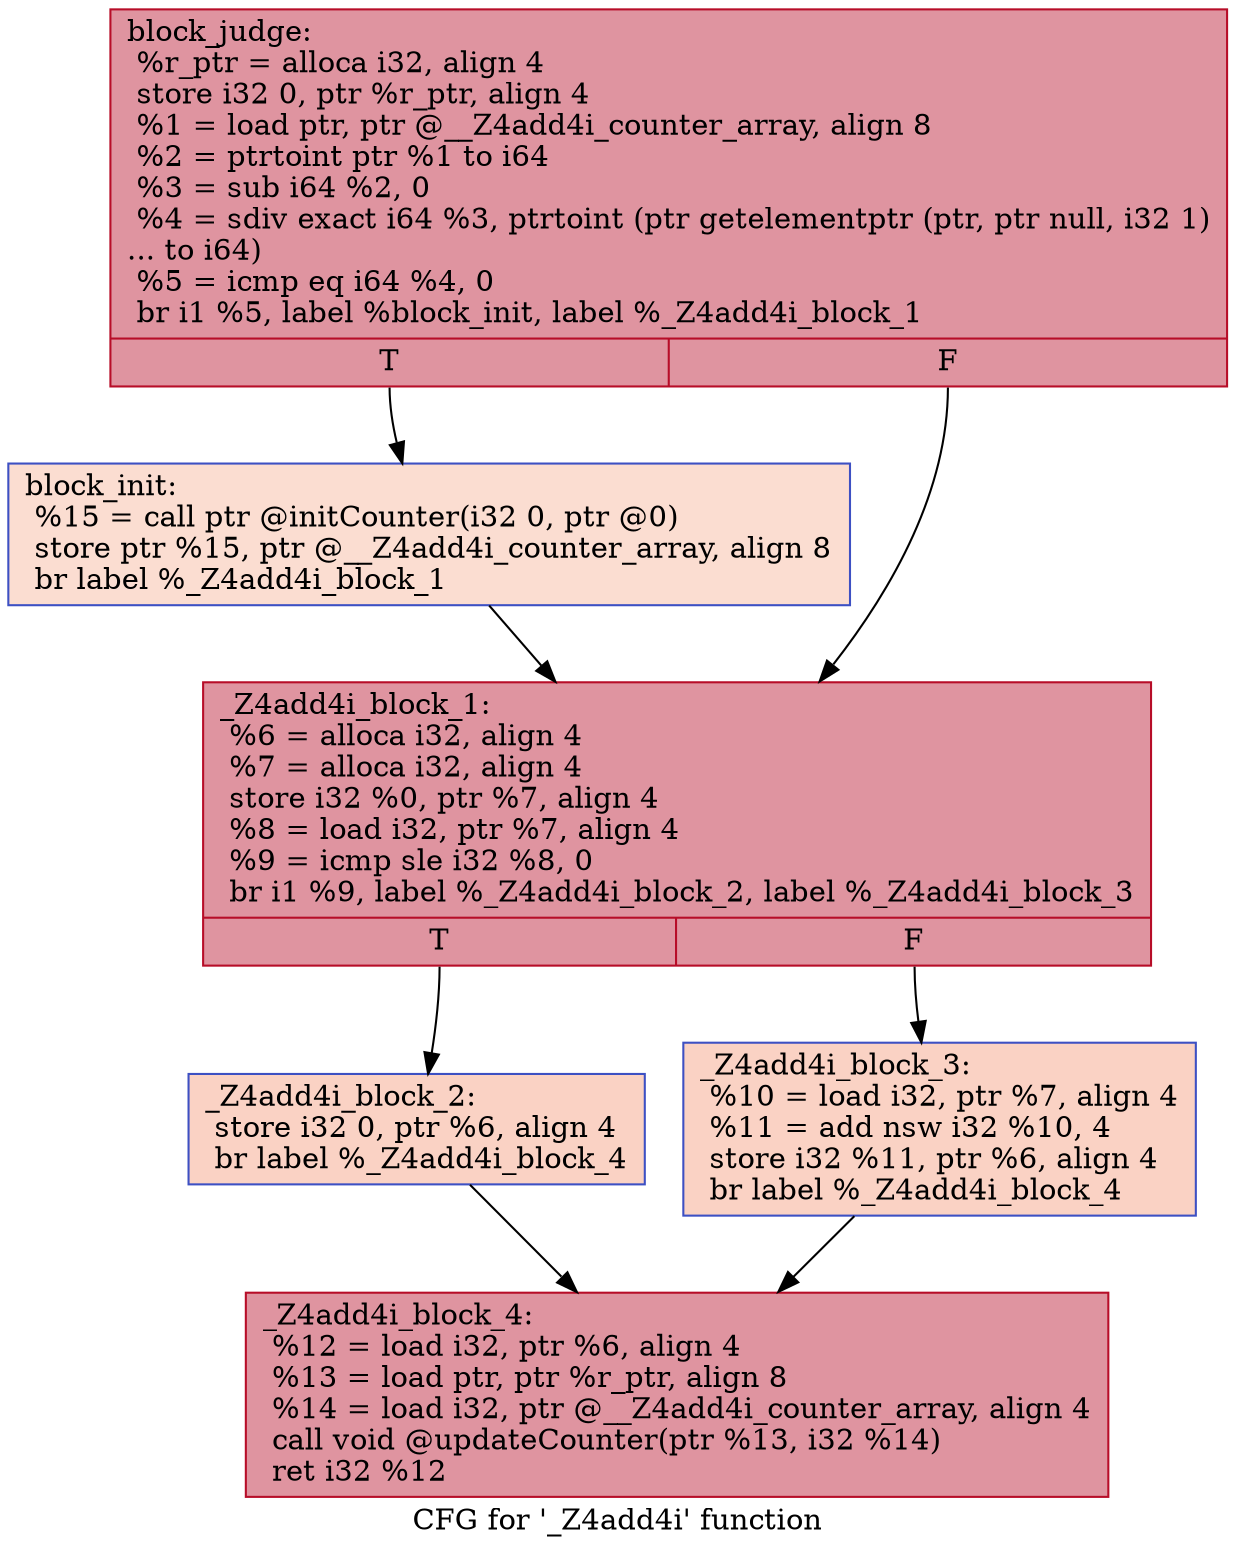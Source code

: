 digraph "CFG for '_Z4add4i' function" {
	label="CFG for '_Z4add4i' function";

	Node0x5650e89baae0 [shape=record,color="#b70d28ff", style=filled, fillcolor="#b70d2870",label="{block_judge:\l  %r_ptr = alloca i32, align 4\l  store i32 0, ptr %r_ptr, align 4\l  %1 = load ptr, ptr @__Z4add4i_counter_array, align 8\l  %2 = ptrtoint ptr %1 to i64\l  %3 = sub i64 %2, 0\l  %4 = sdiv exact i64 %3, ptrtoint (ptr getelementptr (ptr, ptr null, i32 1)\l... to i64)\l  %5 = icmp eq i64 %4, 0\l  br i1 %5, label %block_init, label %_Z4add4i_block_1\l|{<s0>T|<s1>F}}"];
	Node0x5650e89baae0:s0 -> Node0x5650e89bcc80;
	Node0x5650e89baae0:s1 -> Node0x5650e89bcd00;
	Node0x5650e89bcd00 [shape=record,color="#b70d28ff", style=filled, fillcolor="#b70d2870",label="{_Z4add4i_block_1:                                 \l  %6 = alloca i32, align 4\l  %7 = alloca i32, align 4\l  store i32 %0, ptr %7, align 4\l  %8 = load i32, ptr %7, align 4\l  %9 = icmp sle i32 %8, 0\l  br i1 %9, label %_Z4add4i_block_2, label %_Z4add4i_block_3\l|{<s0>T|<s1>F}}"];
	Node0x5650e89bcd00:s0 -> Node0x5650e89bcc30;
	Node0x5650e89bcd00:s1 -> Node0x5650e89bd0d0;
	Node0x5650e89bcc30 [shape=record,color="#3d50c3ff", style=filled, fillcolor="#f4987a70",label="{_Z4add4i_block_2:                                 \l  store i32 0, ptr %6, align 4\l  br label %_Z4add4i_block_4\l}"];
	Node0x5650e89bcc30 -> Node0x5650e89bd2f0;
	Node0x5650e89bd0d0 [shape=record,color="#3d50c3ff", style=filled, fillcolor="#f4987a70",label="{_Z4add4i_block_3:                                 \l  %10 = load i32, ptr %7, align 4\l  %11 = add nsw i32 %10, 4\l  store i32 %11, ptr %6, align 4\l  br label %_Z4add4i_block_4\l}"];
	Node0x5650e89bd0d0 -> Node0x5650e89bd2f0;
	Node0x5650e89bd2f0 [shape=record,color="#b70d28ff", style=filled, fillcolor="#b70d2870",label="{_Z4add4i_block_4:                                 \l  %12 = load i32, ptr %6, align 4\l  %13 = load ptr, ptr %r_ptr, align 8\l  %14 = load i32, ptr @__Z4add4i_counter_array, align 4\l  call void @updateCounter(ptr %13, i32 %14)\l  ret i32 %12\l}"];
	Node0x5650e89bcc80 [shape=record,color="#3d50c3ff", style=filled, fillcolor="#f7b39670",label="{block_init:                                       \l  %15 = call ptr @initCounter(i32 0, ptr @0)\l  store ptr %15, ptr @__Z4add4i_counter_array, align 8\l  br label %_Z4add4i_block_1\l}"];
	Node0x5650e89bcc80 -> Node0x5650e89bcd00;
}
